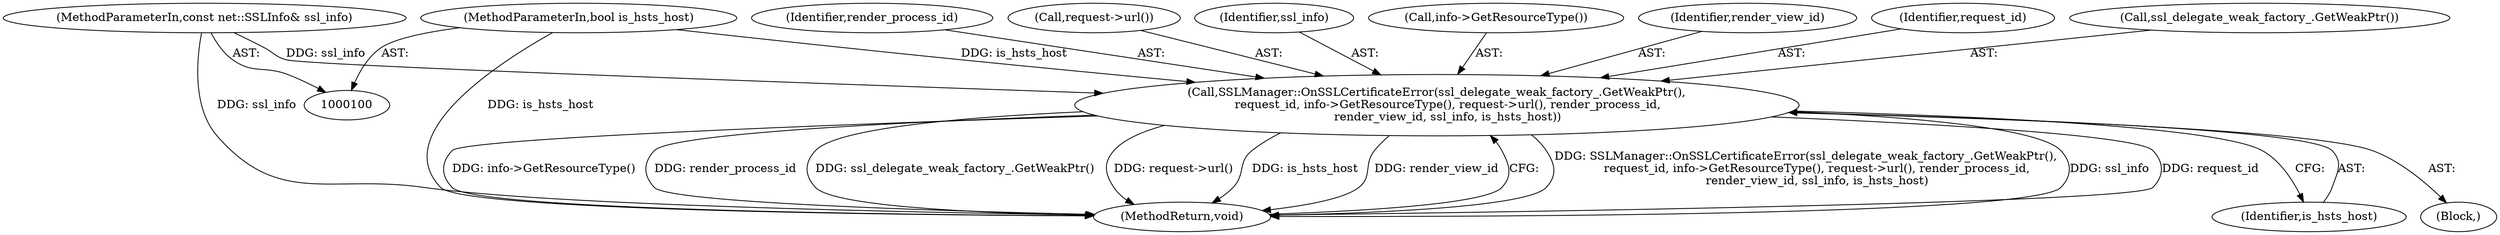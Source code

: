 digraph "1_Chrome_5385c44d9634d00b1cec2abf0fe7290d4205c7b0_0@del" {
"1000125" [label="(Call,SSLManager::OnSSLCertificateError(ssl_delegate_weak_factory_.GetWeakPtr(),\n      request_id, info->GetResourceType(), request->url(), render_process_id,\n      render_view_id, ssl_info, is_hsts_host))"];
"1000102" [label="(MethodParameterIn,const net::SSLInfo& ssl_info)"];
"1000103" [label="(MethodParameterIn,bool is_hsts_host)"];
"1000130" [label="(Identifier,render_process_id)"];
"1000125" [label="(Call,SSLManager::OnSSLCertificateError(ssl_delegate_weak_factory_.GetWeakPtr(),\n      request_id, info->GetResourceType(), request->url(), render_process_id,\n      render_view_id, ssl_info, is_hsts_host))"];
"1000104" [label="(Block,)"];
"1000129" [label="(Call,request->url())"];
"1000132" [label="(Identifier,ssl_info)"];
"1000128" [label="(Call,info->GetResourceType())"];
"1000134" [label="(MethodReturn,void)"];
"1000133" [label="(Identifier,is_hsts_host)"];
"1000102" [label="(MethodParameterIn,const net::SSLInfo& ssl_info)"];
"1000131" [label="(Identifier,render_view_id)"];
"1000127" [label="(Identifier,request_id)"];
"1000103" [label="(MethodParameterIn,bool is_hsts_host)"];
"1000126" [label="(Call,ssl_delegate_weak_factory_.GetWeakPtr())"];
"1000125" -> "1000104"  [label="AST: "];
"1000125" -> "1000133"  [label="CFG: "];
"1000126" -> "1000125"  [label="AST: "];
"1000127" -> "1000125"  [label="AST: "];
"1000128" -> "1000125"  [label="AST: "];
"1000129" -> "1000125"  [label="AST: "];
"1000130" -> "1000125"  [label="AST: "];
"1000131" -> "1000125"  [label="AST: "];
"1000132" -> "1000125"  [label="AST: "];
"1000133" -> "1000125"  [label="AST: "];
"1000134" -> "1000125"  [label="CFG: "];
"1000125" -> "1000134"  [label="DDG: SSLManager::OnSSLCertificateError(ssl_delegate_weak_factory_.GetWeakPtr(),\n      request_id, info->GetResourceType(), request->url(), render_process_id,\n      render_view_id, ssl_info, is_hsts_host)"];
"1000125" -> "1000134"  [label="DDG: ssl_info"];
"1000125" -> "1000134"  [label="DDG: request_id"];
"1000125" -> "1000134"  [label="DDG: info->GetResourceType()"];
"1000125" -> "1000134"  [label="DDG: render_process_id"];
"1000125" -> "1000134"  [label="DDG: ssl_delegate_weak_factory_.GetWeakPtr()"];
"1000125" -> "1000134"  [label="DDG: request->url()"];
"1000125" -> "1000134"  [label="DDG: is_hsts_host"];
"1000125" -> "1000134"  [label="DDG: render_view_id"];
"1000102" -> "1000125"  [label="DDG: ssl_info"];
"1000103" -> "1000125"  [label="DDG: is_hsts_host"];
"1000102" -> "1000100"  [label="AST: "];
"1000102" -> "1000134"  [label="DDG: ssl_info"];
"1000103" -> "1000100"  [label="AST: "];
"1000103" -> "1000134"  [label="DDG: is_hsts_host"];
}
